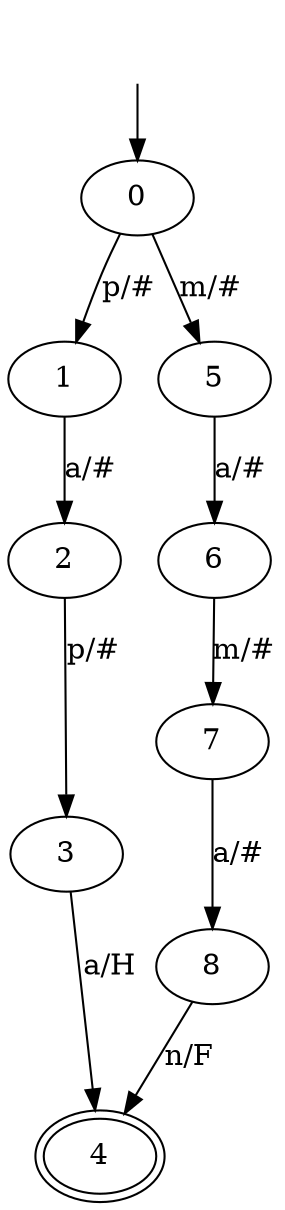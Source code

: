 digraph G{0->1 [label="p/#"];1->2 [label="a/#"];2->3 [label="p/#"];3->4 [label="a/H"];0->5 [label="m/#"];5->6 [label="a/#"];6->7 [label="m/#"];7->8 [label="a/#"];8->4 [label="n/F"];""->0;"" [shape=none]4 [peripheries=2];}